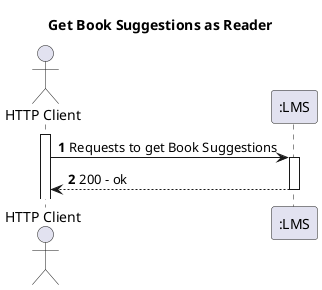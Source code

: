 @startuml
'https://plantuml.com/sequence-diagram
autoactivate on
autonumber

title Get Book Suggestions as Reader

actor "HTTP Client" as Anonymous
participant ":LMS" as System


activate Anonymous

Anonymous -> System: Requests to get Book Suggestions

System --> Anonymous: 200 - ok

@enduml
